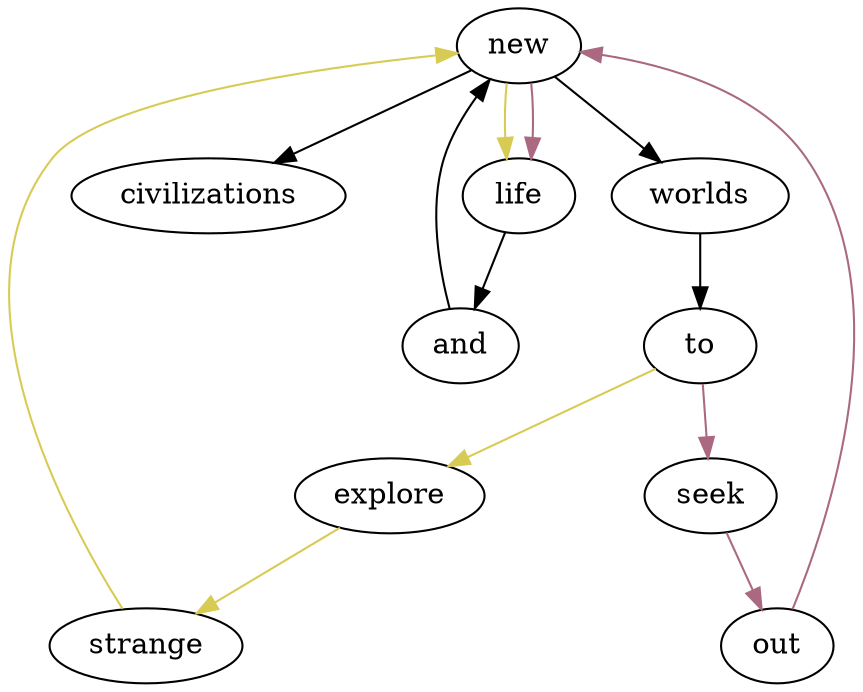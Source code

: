 digraph G {
    new;
    new -> worlds;
    new -> civilizations;
    worlds;
    worlds -> to;
    explore;
    and;
    and -> new;
    to;
    seek;
    strange;
    life;
    life -> and;
    out;
    { edge [color="#d7cb54"]; to -> explore; explore -> strange; strange -> new; new -> life; }
    { edge [color="#aa6981"]; to -> seek; seek -> out; out -> new; new -> life; }
}
